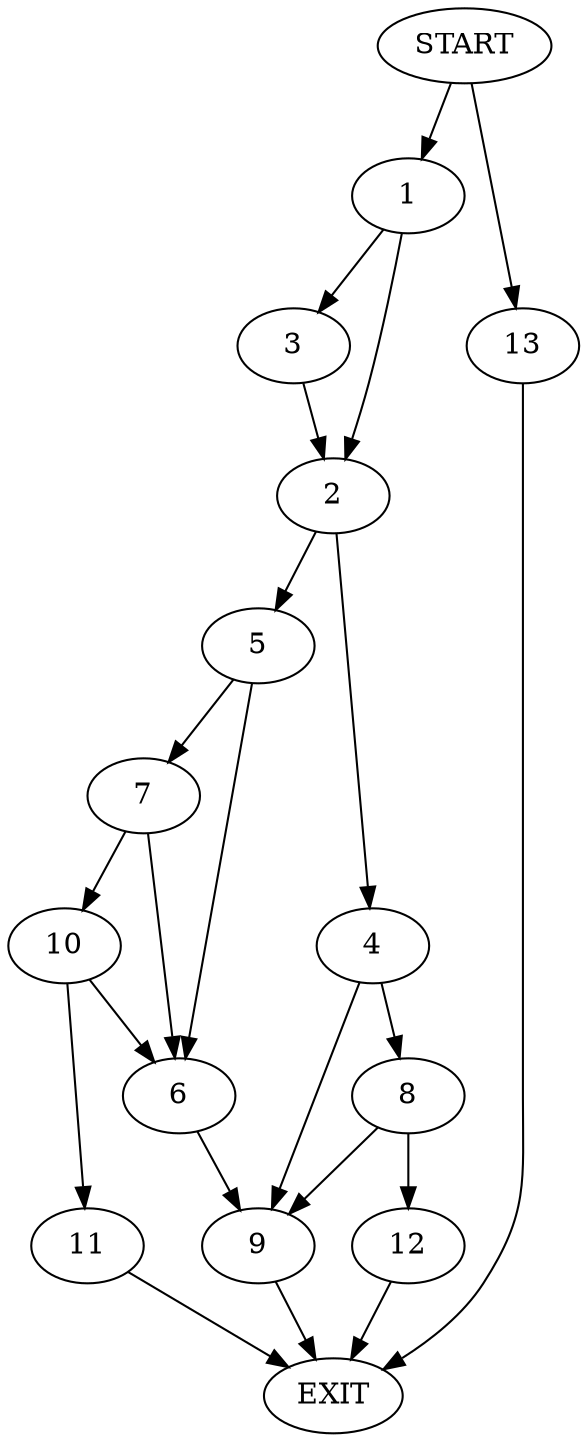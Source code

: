 digraph {
0 [label="START"]
14 [label="EXIT"]
0 -> 1
1 -> 2
1 -> 3
3 -> 2
2 -> 4
2 -> 5
5 -> 6
5 -> 7
4 -> 8
4 -> 9
7 -> 6
7 -> 10
6 -> 9
10 -> 11
10 -> 6
11 -> 14
9 -> 14
8 -> 12
8 -> 9
12 -> 14
0 -> 13
13 -> 14
}
